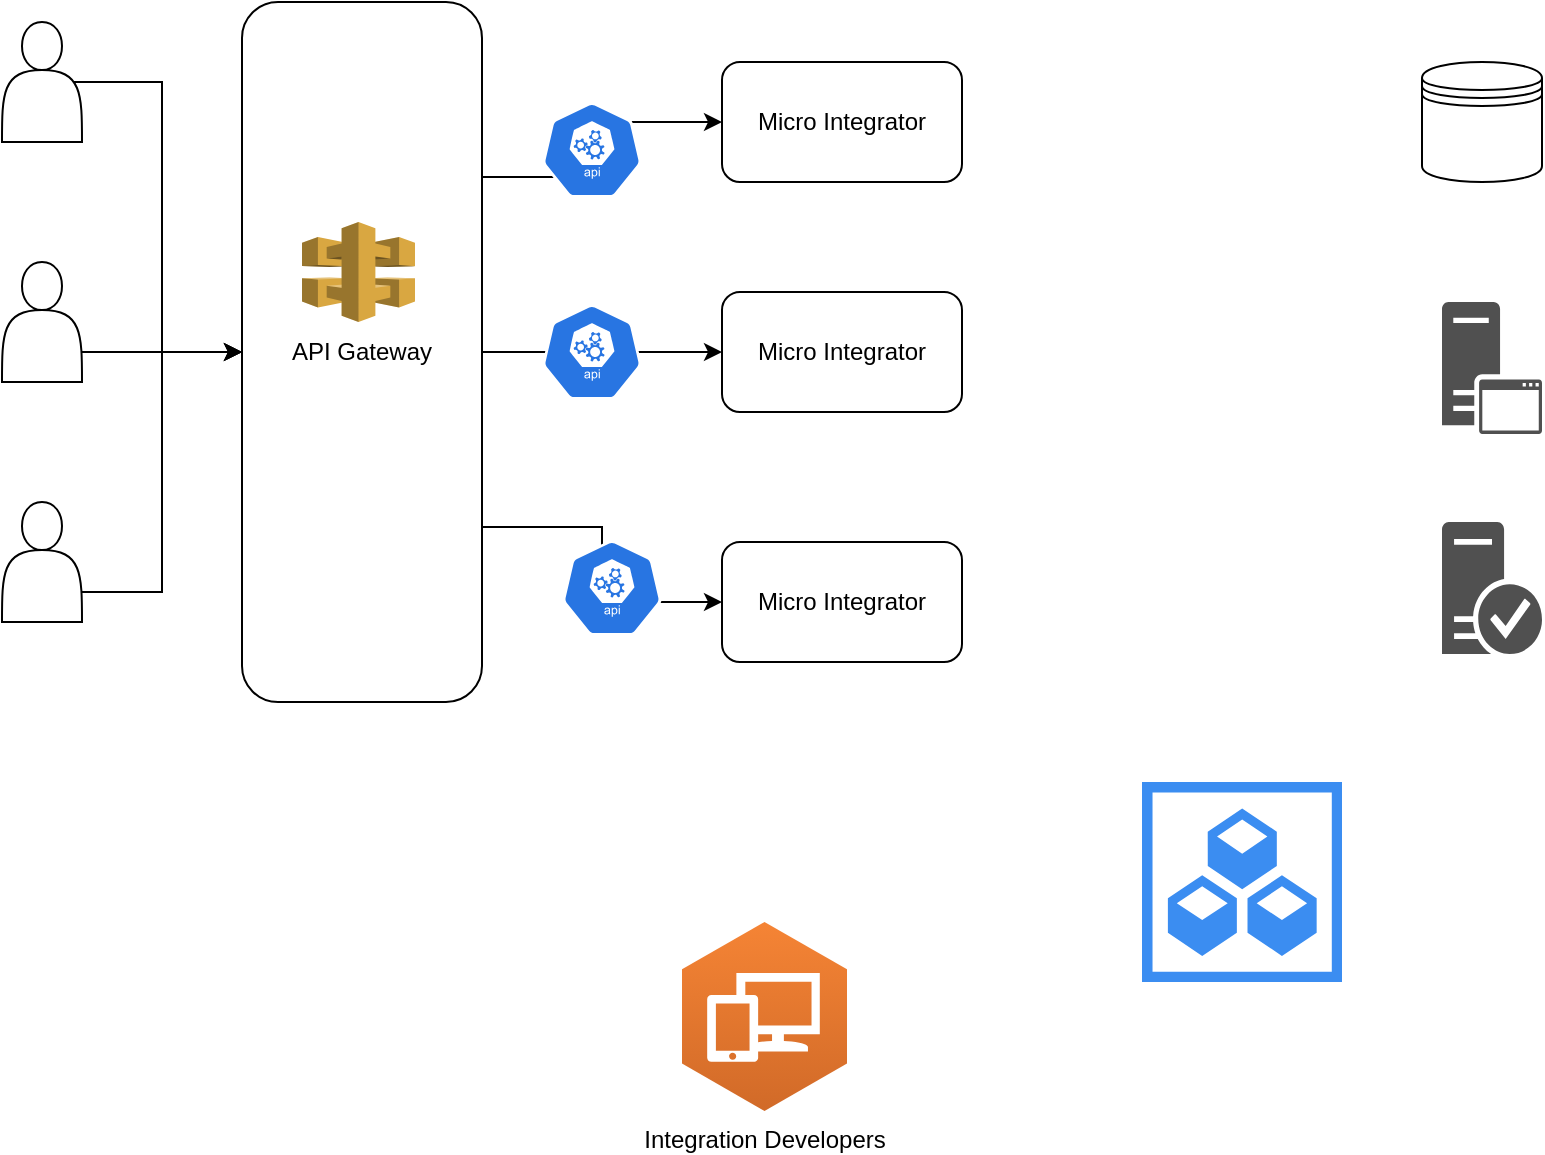<mxfile version="22.1.11" type="github">
  <diagram name="Page-1" id="63Gj9j148bYVDnYbve6n">
    <mxGraphModel dx="954" dy="606" grid="1" gridSize="10" guides="1" tooltips="1" connect="1" arrows="1" fold="1" page="1" pageScale="1" pageWidth="850" pageHeight="1100" math="0" shadow="0">
      <root>
        <mxCell id="0" />
        <mxCell id="1" parent="0" />
        <mxCell id="-As7H3hFm-FKlt-kXTQv-5" style="edgeStyle=orthogonalEdgeStyle;rounded=0;orthogonalLoop=1;jettySize=auto;html=1;exitX=0.9;exitY=0.5;exitDx=0;exitDy=0;exitPerimeter=0;entryX=0;entryY=0.5;entryDx=0;entryDy=0;" edge="1" parent="1" source="-As7H3hFm-FKlt-kXTQv-1" target="-As7H3hFm-FKlt-kXTQv-4">
          <mxGeometry relative="1" as="geometry" />
        </mxCell>
        <mxCell id="-As7H3hFm-FKlt-kXTQv-1" value="" style="shape=actor;whiteSpace=wrap;html=1;" vertex="1" parent="1">
          <mxGeometry x="40" y="100" width="40" height="60" as="geometry" />
        </mxCell>
        <mxCell id="-As7H3hFm-FKlt-kXTQv-6" style="edgeStyle=orthogonalEdgeStyle;rounded=0;orthogonalLoop=1;jettySize=auto;html=1;exitX=1;exitY=0.75;exitDx=0;exitDy=0;" edge="1" parent="1" source="-As7H3hFm-FKlt-kXTQv-2">
          <mxGeometry relative="1" as="geometry">
            <mxPoint x="160" y="265" as="targetPoint" />
          </mxGeometry>
        </mxCell>
        <mxCell id="-As7H3hFm-FKlt-kXTQv-2" value="" style="shape=actor;whiteSpace=wrap;html=1;" vertex="1" parent="1">
          <mxGeometry x="40" y="220" width="40" height="60" as="geometry" />
        </mxCell>
        <mxCell id="-As7H3hFm-FKlt-kXTQv-7" style="edgeStyle=orthogonalEdgeStyle;rounded=0;orthogonalLoop=1;jettySize=auto;html=1;exitX=1;exitY=0.75;exitDx=0;exitDy=0;entryX=0;entryY=0.5;entryDx=0;entryDy=0;" edge="1" parent="1" source="-As7H3hFm-FKlt-kXTQv-3" target="-As7H3hFm-FKlt-kXTQv-4">
          <mxGeometry relative="1" as="geometry" />
        </mxCell>
        <mxCell id="-As7H3hFm-FKlt-kXTQv-3" value="" style="shape=actor;whiteSpace=wrap;html=1;" vertex="1" parent="1">
          <mxGeometry x="40" y="340" width="40" height="60" as="geometry" />
        </mxCell>
        <mxCell id="-As7H3hFm-FKlt-kXTQv-12" style="edgeStyle=orthogonalEdgeStyle;rounded=0;orthogonalLoop=1;jettySize=auto;html=1;exitX=1;exitY=0.25;exitDx=0;exitDy=0;entryX=0;entryY=0.5;entryDx=0;entryDy=0;" edge="1" parent="1" source="-As7H3hFm-FKlt-kXTQv-4" target="-As7H3hFm-FKlt-kXTQv-9">
          <mxGeometry relative="1" as="geometry" />
        </mxCell>
        <mxCell id="-As7H3hFm-FKlt-kXTQv-13" style="edgeStyle=orthogonalEdgeStyle;rounded=0;orthogonalLoop=1;jettySize=auto;html=1;exitX=1;exitY=0.5;exitDx=0;exitDy=0;entryX=0;entryY=0.5;entryDx=0;entryDy=0;" edge="1" parent="1" source="-As7H3hFm-FKlt-kXTQv-4" target="-As7H3hFm-FKlt-kXTQv-10">
          <mxGeometry relative="1" as="geometry" />
        </mxCell>
        <mxCell id="-As7H3hFm-FKlt-kXTQv-14" style="edgeStyle=orthogonalEdgeStyle;rounded=0;orthogonalLoop=1;jettySize=auto;html=1;exitX=1;exitY=0.75;exitDx=0;exitDy=0;entryX=0;entryY=0.5;entryDx=0;entryDy=0;" edge="1" parent="1" source="-As7H3hFm-FKlt-kXTQv-4" target="-As7H3hFm-FKlt-kXTQv-11">
          <mxGeometry relative="1" as="geometry">
            <mxPoint x="360" y="400" as="targetPoint" />
          </mxGeometry>
        </mxCell>
        <mxCell id="-As7H3hFm-FKlt-kXTQv-4" value="API Gateway" style="rounded=1;whiteSpace=wrap;html=1;" vertex="1" parent="1">
          <mxGeometry x="160" y="90" width="120" height="350" as="geometry" />
        </mxCell>
        <mxCell id="-As7H3hFm-FKlt-kXTQv-8" value="" style="outlineConnect=0;dashed=0;verticalLabelPosition=bottom;verticalAlign=top;align=center;html=1;shape=mxgraph.aws3.api_gateway;fillColor=#D9A741;gradientColor=none;" vertex="1" parent="1">
          <mxGeometry x="190" y="200" width="56.5" height="50" as="geometry" />
        </mxCell>
        <mxCell id="-As7H3hFm-FKlt-kXTQv-9" value="Micro Integrator" style="rounded=1;whiteSpace=wrap;html=1;" vertex="1" parent="1">
          <mxGeometry x="400" y="120" width="120" height="60" as="geometry" />
        </mxCell>
        <mxCell id="-As7H3hFm-FKlt-kXTQv-10" value="Micro Integrator" style="rounded=1;whiteSpace=wrap;html=1;" vertex="1" parent="1">
          <mxGeometry x="400" y="235" width="120" height="60" as="geometry" />
        </mxCell>
        <mxCell id="-As7H3hFm-FKlt-kXTQv-11" value="Micro Integrator" style="rounded=1;whiteSpace=wrap;html=1;" vertex="1" parent="1">
          <mxGeometry x="400" y="360" width="120" height="60" as="geometry" />
        </mxCell>
        <mxCell id="-As7H3hFm-FKlt-kXTQv-16" value="" style="shape=datastore;whiteSpace=wrap;html=1;" vertex="1" parent="1">
          <mxGeometry x="750" y="120" width="60" height="60" as="geometry" />
        </mxCell>
        <mxCell id="-As7H3hFm-FKlt-kXTQv-17" value="" style="sketch=0;pointerEvents=1;shadow=0;dashed=0;html=1;strokeColor=none;fillColor=#505050;labelPosition=center;verticalLabelPosition=bottom;verticalAlign=top;outlineConnect=0;align=center;shape=mxgraph.office.servers.application_server;" vertex="1" parent="1">
          <mxGeometry x="760" y="240" width="50" height="66" as="geometry" />
        </mxCell>
        <mxCell id="-As7H3hFm-FKlt-kXTQv-18" value="" style="sketch=0;pointerEvents=1;shadow=0;dashed=0;html=1;strokeColor=none;fillColor=#505050;labelPosition=center;verticalLabelPosition=bottom;verticalAlign=top;outlineConnect=0;align=center;shape=mxgraph.office.servers.trusted_application_server;" vertex="1" parent="1">
          <mxGeometry x="760" y="350" width="50" height="66" as="geometry" />
        </mxCell>
        <mxCell id="-As7H3hFm-FKlt-kXTQv-19" value="" style="sketch=0;html=1;aspect=fixed;strokeColor=none;shadow=0;fillColor=#3B8DF1;verticalAlign=top;labelPosition=center;verticalLabelPosition=bottom;shape=mxgraph.gcp2.repository_3" vertex="1" parent="1">
          <mxGeometry x="610" y="480" width="100" height="100" as="geometry" />
        </mxCell>
        <mxCell id="-As7H3hFm-FKlt-kXTQv-20" value="" style="sketch=0;html=1;dashed=0;whitespace=wrap;fillColor=#2875E2;strokeColor=#ffffff;points=[[0.005,0.63,0],[0.1,0.2,0],[0.9,0.2,0],[0.5,0,0],[0.995,0.63,0],[0.72,0.99,0],[0.5,1,0],[0.28,0.99,0]];verticalLabelPosition=bottom;align=center;verticalAlign=top;shape=mxgraph.kubernetes.icon;prIcon=api" vertex="1" parent="1">
          <mxGeometry x="310" y="140" width="50" height="48" as="geometry" />
        </mxCell>
        <mxCell id="-As7H3hFm-FKlt-kXTQv-21" value="" style="sketch=0;html=1;dashed=0;whitespace=wrap;fillColor=#2875E2;strokeColor=#ffffff;points=[[0.005,0.63,0],[0.1,0.2,0],[0.9,0.2,0],[0.5,0,0],[0.995,0.63,0],[0.72,0.99,0],[0.5,1,0],[0.28,0.99,0]];verticalLabelPosition=bottom;align=center;verticalAlign=top;shape=mxgraph.kubernetes.icon;prIcon=api" vertex="1" parent="1">
          <mxGeometry x="310" y="241" width="50" height="48" as="geometry" />
        </mxCell>
        <mxCell id="-As7H3hFm-FKlt-kXTQv-22" value="" style="sketch=0;html=1;dashed=0;whitespace=wrap;fillColor=#2875E2;strokeColor=#ffffff;points=[[0.005,0.63,0],[0.1,0.2,0],[0.9,0.2,0],[0.5,0,0],[0.995,0.63,0],[0.72,0.99,0],[0.5,1,0],[0.28,0.99,0]];verticalLabelPosition=bottom;align=center;verticalAlign=top;shape=mxgraph.kubernetes.icon;prIcon=api" vertex="1" parent="1">
          <mxGeometry x="320" y="359" width="50" height="48" as="geometry" />
        </mxCell>
        <mxCell id="-As7H3hFm-FKlt-kXTQv-23" value="Integration Developers" style="outlineConnect=0;dashed=0;verticalLabelPosition=bottom;verticalAlign=top;align=center;html=1;shape=mxgraph.aws3.workspaces;fillColor=#D16A28;gradientColor=#F58435;gradientDirection=north;" vertex="1" parent="1">
          <mxGeometry x="380" y="550" width="82.5" height="94.5" as="geometry" />
        </mxCell>
      </root>
    </mxGraphModel>
  </diagram>
</mxfile>
